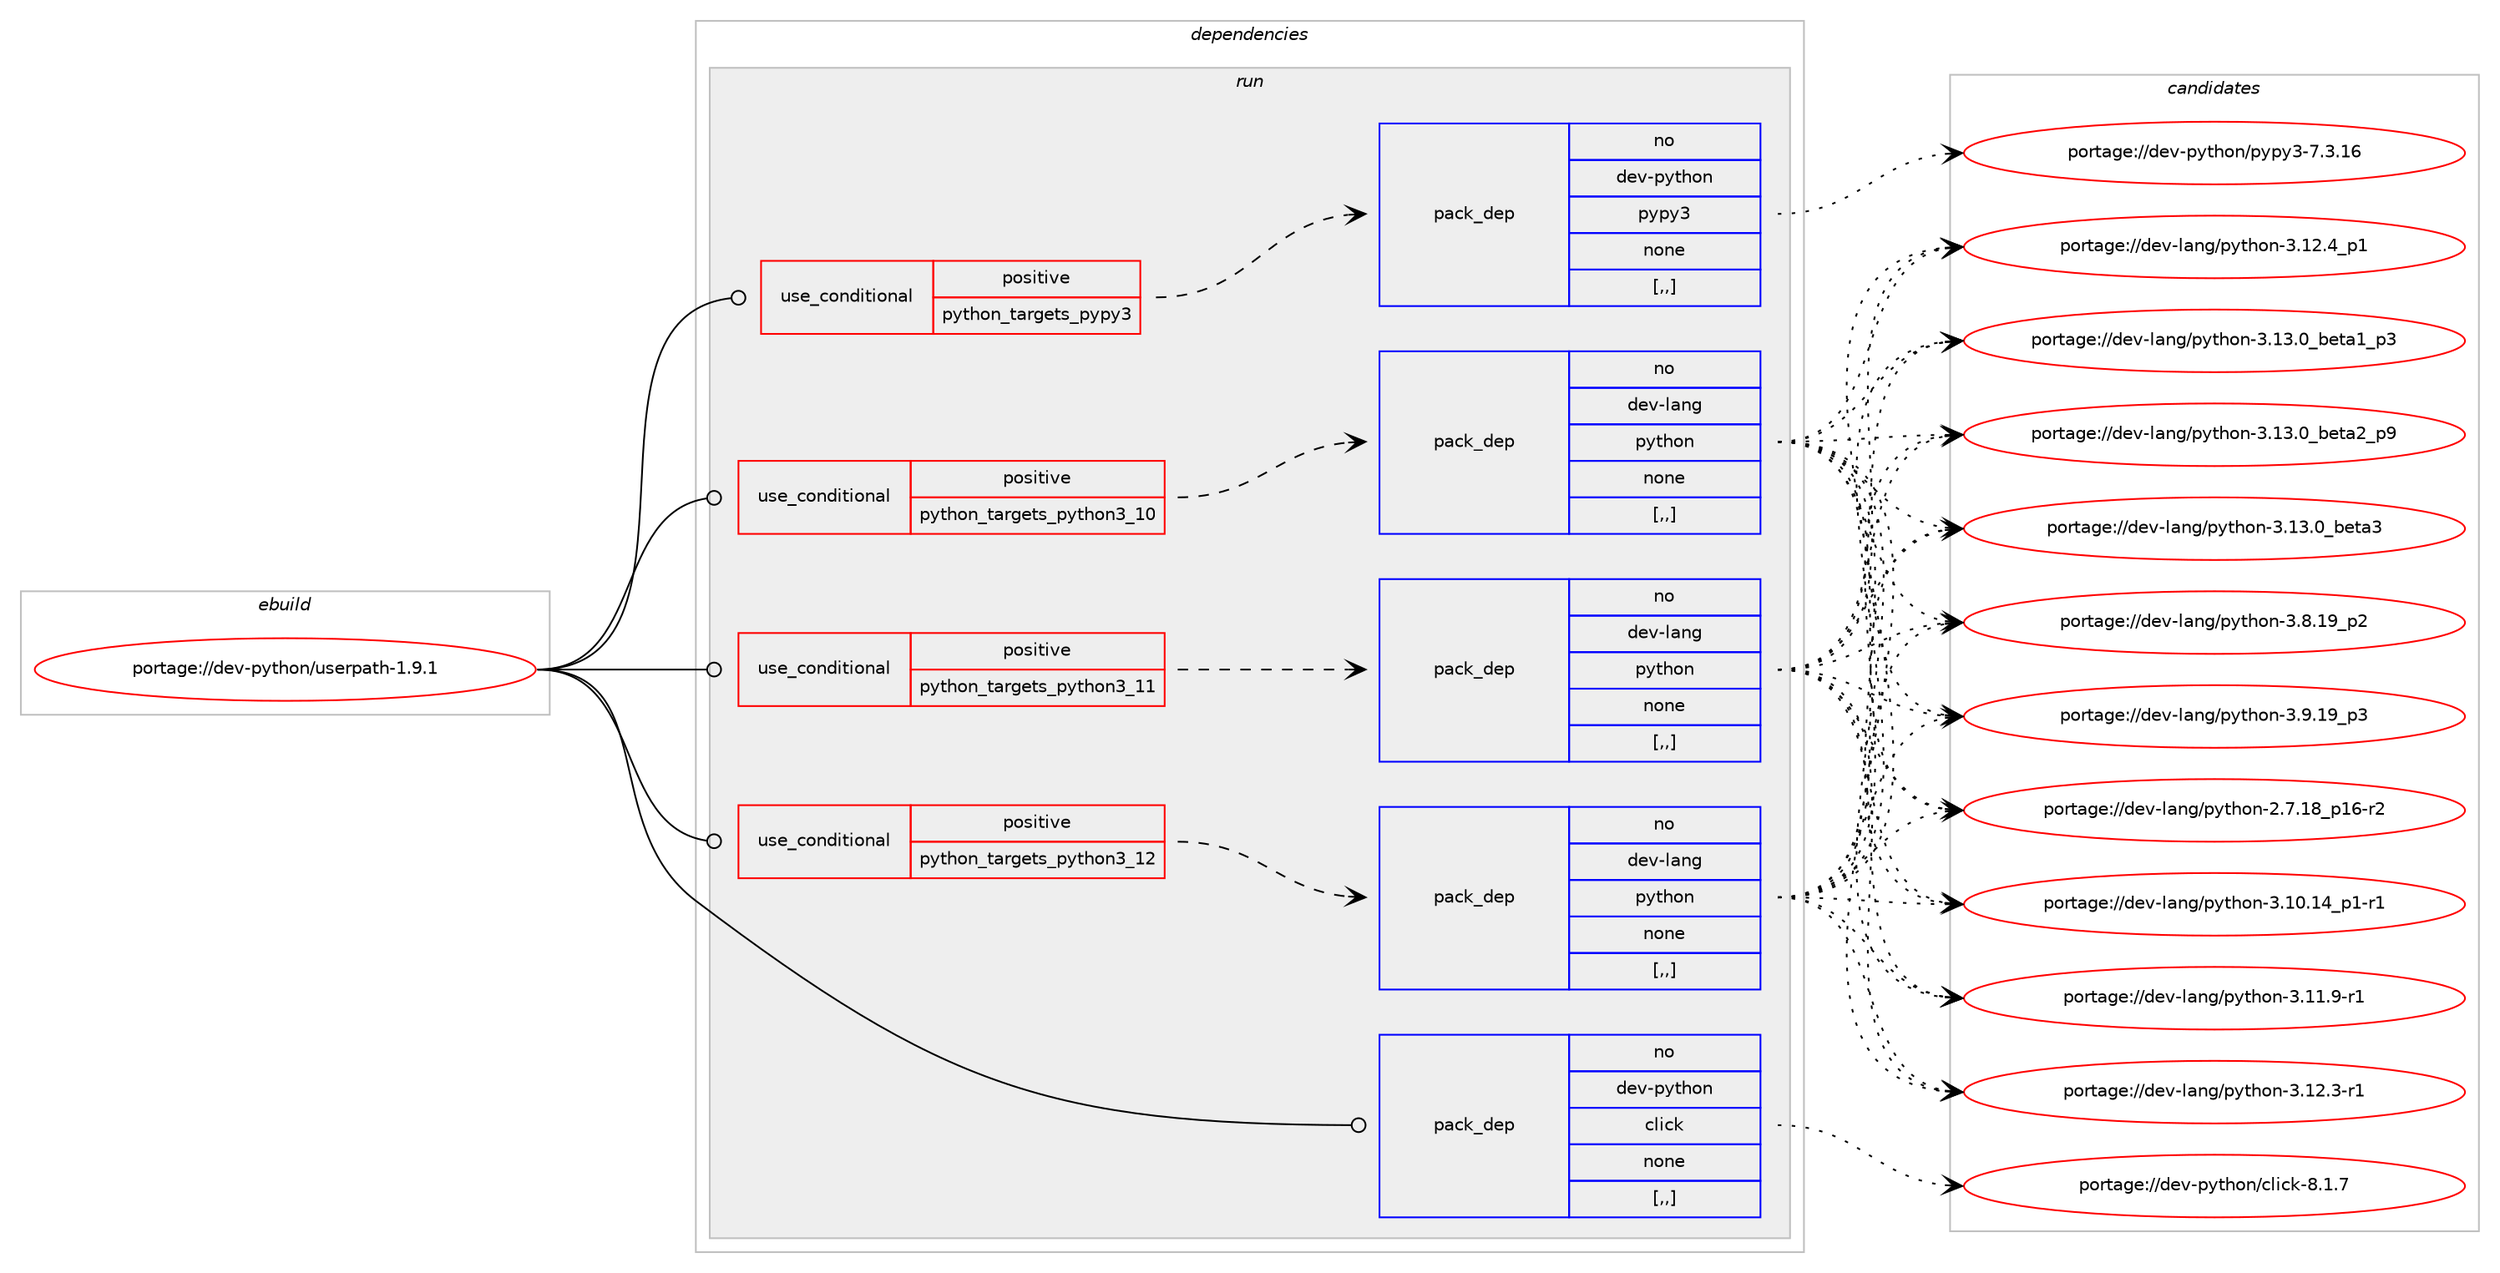 digraph prolog {

# *************
# Graph options
# *************

newrank=true;
concentrate=true;
compound=true;
graph [rankdir=LR,fontname=Helvetica,fontsize=10,ranksep=1.5];#, ranksep=2.5, nodesep=0.2];
edge  [arrowhead=vee];
node  [fontname=Helvetica,fontsize=10];

# **********
# The ebuild
# **********

subgraph cluster_leftcol {
color=gray;
rank=same;
label=<<i>ebuild</i>>;
id [label="portage://dev-python/userpath-1.9.1", color=red, width=4, href="../dev-python/userpath-1.9.1.svg"];
}

# ****************
# The dependencies
# ****************

subgraph cluster_midcol {
color=gray;
label=<<i>dependencies</i>>;
subgraph cluster_compile {
fillcolor="#eeeeee";
style=filled;
label=<<i>compile</i>>;
}
subgraph cluster_compileandrun {
fillcolor="#eeeeee";
style=filled;
label=<<i>compile and run</i>>;
}
subgraph cluster_run {
fillcolor="#eeeeee";
style=filled;
label=<<i>run</i>>;
subgraph cond39608 {
dependency162590 [label=<<TABLE BORDER="0" CELLBORDER="1" CELLSPACING="0" CELLPADDING="4"><TR><TD ROWSPAN="3" CELLPADDING="10">use_conditional</TD></TR><TR><TD>positive</TD></TR><TR><TD>python_targets_pypy3</TD></TR></TABLE>>, shape=none, color=red];
subgraph pack121742 {
dependency162591 [label=<<TABLE BORDER="0" CELLBORDER="1" CELLSPACING="0" CELLPADDING="4" WIDTH="220"><TR><TD ROWSPAN="6" CELLPADDING="30">pack_dep</TD></TR><TR><TD WIDTH="110">no</TD></TR><TR><TD>dev-python</TD></TR><TR><TD>pypy3</TD></TR><TR><TD>none</TD></TR><TR><TD>[,,]</TD></TR></TABLE>>, shape=none, color=blue];
}
dependency162590:e -> dependency162591:w [weight=20,style="dashed",arrowhead="vee"];
}
id:e -> dependency162590:w [weight=20,style="solid",arrowhead="odot"];
subgraph cond39609 {
dependency162592 [label=<<TABLE BORDER="0" CELLBORDER="1" CELLSPACING="0" CELLPADDING="4"><TR><TD ROWSPAN="3" CELLPADDING="10">use_conditional</TD></TR><TR><TD>positive</TD></TR><TR><TD>python_targets_python3_10</TD></TR></TABLE>>, shape=none, color=red];
subgraph pack121743 {
dependency162593 [label=<<TABLE BORDER="0" CELLBORDER="1" CELLSPACING="0" CELLPADDING="4" WIDTH="220"><TR><TD ROWSPAN="6" CELLPADDING="30">pack_dep</TD></TR><TR><TD WIDTH="110">no</TD></TR><TR><TD>dev-lang</TD></TR><TR><TD>python</TD></TR><TR><TD>none</TD></TR><TR><TD>[,,]</TD></TR></TABLE>>, shape=none, color=blue];
}
dependency162592:e -> dependency162593:w [weight=20,style="dashed",arrowhead="vee"];
}
id:e -> dependency162592:w [weight=20,style="solid",arrowhead="odot"];
subgraph cond39610 {
dependency162594 [label=<<TABLE BORDER="0" CELLBORDER="1" CELLSPACING="0" CELLPADDING="4"><TR><TD ROWSPAN="3" CELLPADDING="10">use_conditional</TD></TR><TR><TD>positive</TD></TR><TR><TD>python_targets_python3_11</TD></TR></TABLE>>, shape=none, color=red];
subgraph pack121744 {
dependency162595 [label=<<TABLE BORDER="0" CELLBORDER="1" CELLSPACING="0" CELLPADDING="4" WIDTH="220"><TR><TD ROWSPAN="6" CELLPADDING="30">pack_dep</TD></TR><TR><TD WIDTH="110">no</TD></TR><TR><TD>dev-lang</TD></TR><TR><TD>python</TD></TR><TR><TD>none</TD></TR><TR><TD>[,,]</TD></TR></TABLE>>, shape=none, color=blue];
}
dependency162594:e -> dependency162595:w [weight=20,style="dashed",arrowhead="vee"];
}
id:e -> dependency162594:w [weight=20,style="solid",arrowhead="odot"];
subgraph cond39611 {
dependency162596 [label=<<TABLE BORDER="0" CELLBORDER="1" CELLSPACING="0" CELLPADDING="4"><TR><TD ROWSPAN="3" CELLPADDING="10">use_conditional</TD></TR><TR><TD>positive</TD></TR><TR><TD>python_targets_python3_12</TD></TR></TABLE>>, shape=none, color=red];
subgraph pack121745 {
dependency162597 [label=<<TABLE BORDER="0" CELLBORDER="1" CELLSPACING="0" CELLPADDING="4" WIDTH="220"><TR><TD ROWSPAN="6" CELLPADDING="30">pack_dep</TD></TR><TR><TD WIDTH="110">no</TD></TR><TR><TD>dev-lang</TD></TR><TR><TD>python</TD></TR><TR><TD>none</TD></TR><TR><TD>[,,]</TD></TR></TABLE>>, shape=none, color=blue];
}
dependency162596:e -> dependency162597:w [weight=20,style="dashed",arrowhead="vee"];
}
id:e -> dependency162596:w [weight=20,style="solid",arrowhead="odot"];
subgraph pack121746 {
dependency162598 [label=<<TABLE BORDER="0" CELLBORDER="1" CELLSPACING="0" CELLPADDING="4" WIDTH="220"><TR><TD ROWSPAN="6" CELLPADDING="30">pack_dep</TD></TR><TR><TD WIDTH="110">no</TD></TR><TR><TD>dev-python</TD></TR><TR><TD>click</TD></TR><TR><TD>none</TD></TR><TR><TD>[,,]</TD></TR></TABLE>>, shape=none, color=blue];
}
id:e -> dependency162598:w [weight=20,style="solid",arrowhead="odot"];
}
}

# **************
# The candidates
# **************

subgraph cluster_choices {
rank=same;
color=gray;
label=<<i>candidates</i>>;

subgraph choice121742 {
color=black;
nodesep=1;
choice10010111845112121116104111110471121211121215145554651464954 [label="portage://dev-python/pypy3-7.3.16", color=red, width=4,href="../dev-python/pypy3-7.3.16.svg"];
dependency162591:e -> choice10010111845112121116104111110471121211121215145554651464954:w [style=dotted,weight="100"];
}
subgraph choice121743 {
color=black;
nodesep=1;
choice100101118451089711010347112121116104111110455046554649569511249544511450 [label="portage://dev-lang/python-2.7.18_p16-r2", color=red, width=4,href="../dev-lang/python-2.7.18_p16-r2.svg"];
choice100101118451089711010347112121116104111110455146494846495295112494511449 [label="portage://dev-lang/python-3.10.14_p1-r1", color=red, width=4,href="../dev-lang/python-3.10.14_p1-r1.svg"];
choice100101118451089711010347112121116104111110455146494946574511449 [label="portage://dev-lang/python-3.11.9-r1", color=red, width=4,href="../dev-lang/python-3.11.9-r1.svg"];
choice100101118451089711010347112121116104111110455146495046514511449 [label="portage://dev-lang/python-3.12.3-r1", color=red, width=4,href="../dev-lang/python-3.12.3-r1.svg"];
choice100101118451089711010347112121116104111110455146495046529511249 [label="portage://dev-lang/python-3.12.4_p1", color=red, width=4,href="../dev-lang/python-3.12.4_p1.svg"];
choice10010111845108971101034711212111610411111045514649514648959810111697499511251 [label="portage://dev-lang/python-3.13.0_beta1_p3", color=red, width=4,href="../dev-lang/python-3.13.0_beta1_p3.svg"];
choice10010111845108971101034711212111610411111045514649514648959810111697509511257 [label="portage://dev-lang/python-3.13.0_beta2_p9", color=red, width=4,href="../dev-lang/python-3.13.0_beta2_p9.svg"];
choice1001011184510897110103471121211161041111104551464951464895981011169751 [label="portage://dev-lang/python-3.13.0_beta3", color=red, width=4,href="../dev-lang/python-3.13.0_beta3.svg"];
choice100101118451089711010347112121116104111110455146564649579511250 [label="portage://dev-lang/python-3.8.19_p2", color=red, width=4,href="../dev-lang/python-3.8.19_p2.svg"];
choice100101118451089711010347112121116104111110455146574649579511251 [label="portage://dev-lang/python-3.9.19_p3", color=red, width=4,href="../dev-lang/python-3.9.19_p3.svg"];
dependency162593:e -> choice100101118451089711010347112121116104111110455046554649569511249544511450:w [style=dotted,weight="100"];
dependency162593:e -> choice100101118451089711010347112121116104111110455146494846495295112494511449:w [style=dotted,weight="100"];
dependency162593:e -> choice100101118451089711010347112121116104111110455146494946574511449:w [style=dotted,weight="100"];
dependency162593:e -> choice100101118451089711010347112121116104111110455146495046514511449:w [style=dotted,weight="100"];
dependency162593:e -> choice100101118451089711010347112121116104111110455146495046529511249:w [style=dotted,weight="100"];
dependency162593:e -> choice10010111845108971101034711212111610411111045514649514648959810111697499511251:w [style=dotted,weight="100"];
dependency162593:e -> choice10010111845108971101034711212111610411111045514649514648959810111697509511257:w [style=dotted,weight="100"];
dependency162593:e -> choice1001011184510897110103471121211161041111104551464951464895981011169751:w [style=dotted,weight="100"];
dependency162593:e -> choice100101118451089711010347112121116104111110455146564649579511250:w [style=dotted,weight="100"];
dependency162593:e -> choice100101118451089711010347112121116104111110455146574649579511251:w [style=dotted,weight="100"];
}
subgraph choice121744 {
color=black;
nodesep=1;
choice100101118451089711010347112121116104111110455046554649569511249544511450 [label="portage://dev-lang/python-2.7.18_p16-r2", color=red, width=4,href="../dev-lang/python-2.7.18_p16-r2.svg"];
choice100101118451089711010347112121116104111110455146494846495295112494511449 [label="portage://dev-lang/python-3.10.14_p1-r1", color=red, width=4,href="../dev-lang/python-3.10.14_p1-r1.svg"];
choice100101118451089711010347112121116104111110455146494946574511449 [label="portage://dev-lang/python-3.11.9-r1", color=red, width=4,href="../dev-lang/python-3.11.9-r1.svg"];
choice100101118451089711010347112121116104111110455146495046514511449 [label="portage://dev-lang/python-3.12.3-r1", color=red, width=4,href="../dev-lang/python-3.12.3-r1.svg"];
choice100101118451089711010347112121116104111110455146495046529511249 [label="portage://dev-lang/python-3.12.4_p1", color=red, width=4,href="../dev-lang/python-3.12.4_p1.svg"];
choice10010111845108971101034711212111610411111045514649514648959810111697499511251 [label="portage://dev-lang/python-3.13.0_beta1_p3", color=red, width=4,href="../dev-lang/python-3.13.0_beta1_p3.svg"];
choice10010111845108971101034711212111610411111045514649514648959810111697509511257 [label="portage://dev-lang/python-3.13.0_beta2_p9", color=red, width=4,href="../dev-lang/python-3.13.0_beta2_p9.svg"];
choice1001011184510897110103471121211161041111104551464951464895981011169751 [label="portage://dev-lang/python-3.13.0_beta3", color=red, width=4,href="../dev-lang/python-3.13.0_beta3.svg"];
choice100101118451089711010347112121116104111110455146564649579511250 [label="portage://dev-lang/python-3.8.19_p2", color=red, width=4,href="../dev-lang/python-3.8.19_p2.svg"];
choice100101118451089711010347112121116104111110455146574649579511251 [label="portage://dev-lang/python-3.9.19_p3", color=red, width=4,href="../dev-lang/python-3.9.19_p3.svg"];
dependency162595:e -> choice100101118451089711010347112121116104111110455046554649569511249544511450:w [style=dotted,weight="100"];
dependency162595:e -> choice100101118451089711010347112121116104111110455146494846495295112494511449:w [style=dotted,weight="100"];
dependency162595:e -> choice100101118451089711010347112121116104111110455146494946574511449:w [style=dotted,weight="100"];
dependency162595:e -> choice100101118451089711010347112121116104111110455146495046514511449:w [style=dotted,weight="100"];
dependency162595:e -> choice100101118451089711010347112121116104111110455146495046529511249:w [style=dotted,weight="100"];
dependency162595:e -> choice10010111845108971101034711212111610411111045514649514648959810111697499511251:w [style=dotted,weight="100"];
dependency162595:e -> choice10010111845108971101034711212111610411111045514649514648959810111697509511257:w [style=dotted,weight="100"];
dependency162595:e -> choice1001011184510897110103471121211161041111104551464951464895981011169751:w [style=dotted,weight="100"];
dependency162595:e -> choice100101118451089711010347112121116104111110455146564649579511250:w [style=dotted,weight="100"];
dependency162595:e -> choice100101118451089711010347112121116104111110455146574649579511251:w [style=dotted,weight="100"];
}
subgraph choice121745 {
color=black;
nodesep=1;
choice100101118451089711010347112121116104111110455046554649569511249544511450 [label="portage://dev-lang/python-2.7.18_p16-r2", color=red, width=4,href="../dev-lang/python-2.7.18_p16-r2.svg"];
choice100101118451089711010347112121116104111110455146494846495295112494511449 [label="portage://dev-lang/python-3.10.14_p1-r1", color=red, width=4,href="../dev-lang/python-3.10.14_p1-r1.svg"];
choice100101118451089711010347112121116104111110455146494946574511449 [label="portage://dev-lang/python-3.11.9-r1", color=red, width=4,href="../dev-lang/python-3.11.9-r1.svg"];
choice100101118451089711010347112121116104111110455146495046514511449 [label="portage://dev-lang/python-3.12.3-r1", color=red, width=4,href="../dev-lang/python-3.12.3-r1.svg"];
choice100101118451089711010347112121116104111110455146495046529511249 [label="portage://dev-lang/python-3.12.4_p1", color=red, width=4,href="../dev-lang/python-3.12.4_p1.svg"];
choice10010111845108971101034711212111610411111045514649514648959810111697499511251 [label="portage://dev-lang/python-3.13.0_beta1_p3", color=red, width=4,href="../dev-lang/python-3.13.0_beta1_p3.svg"];
choice10010111845108971101034711212111610411111045514649514648959810111697509511257 [label="portage://dev-lang/python-3.13.0_beta2_p9", color=red, width=4,href="../dev-lang/python-3.13.0_beta2_p9.svg"];
choice1001011184510897110103471121211161041111104551464951464895981011169751 [label="portage://dev-lang/python-3.13.0_beta3", color=red, width=4,href="../dev-lang/python-3.13.0_beta3.svg"];
choice100101118451089711010347112121116104111110455146564649579511250 [label="portage://dev-lang/python-3.8.19_p2", color=red, width=4,href="../dev-lang/python-3.8.19_p2.svg"];
choice100101118451089711010347112121116104111110455146574649579511251 [label="portage://dev-lang/python-3.9.19_p3", color=red, width=4,href="../dev-lang/python-3.9.19_p3.svg"];
dependency162597:e -> choice100101118451089711010347112121116104111110455046554649569511249544511450:w [style=dotted,weight="100"];
dependency162597:e -> choice100101118451089711010347112121116104111110455146494846495295112494511449:w [style=dotted,weight="100"];
dependency162597:e -> choice100101118451089711010347112121116104111110455146494946574511449:w [style=dotted,weight="100"];
dependency162597:e -> choice100101118451089711010347112121116104111110455146495046514511449:w [style=dotted,weight="100"];
dependency162597:e -> choice100101118451089711010347112121116104111110455146495046529511249:w [style=dotted,weight="100"];
dependency162597:e -> choice10010111845108971101034711212111610411111045514649514648959810111697499511251:w [style=dotted,weight="100"];
dependency162597:e -> choice10010111845108971101034711212111610411111045514649514648959810111697509511257:w [style=dotted,weight="100"];
dependency162597:e -> choice1001011184510897110103471121211161041111104551464951464895981011169751:w [style=dotted,weight="100"];
dependency162597:e -> choice100101118451089711010347112121116104111110455146564649579511250:w [style=dotted,weight="100"];
dependency162597:e -> choice100101118451089711010347112121116104111110455146574649579511251:w [style=dotted,weight="100"];
}
subgraph choice121746 {
color=black;
nodesep=1;
choice10010111845112121116104111110479910810599107455646494655 [label="portage://dev-python/click-8.1.7", color=red, width=4,href="../dev-python/click-8.1.7.svg"];
dependency162598:e -> choice10010111845112121116104111110479910810599107455646494655:w [style=dotted,weight="100"];
}
}

}

